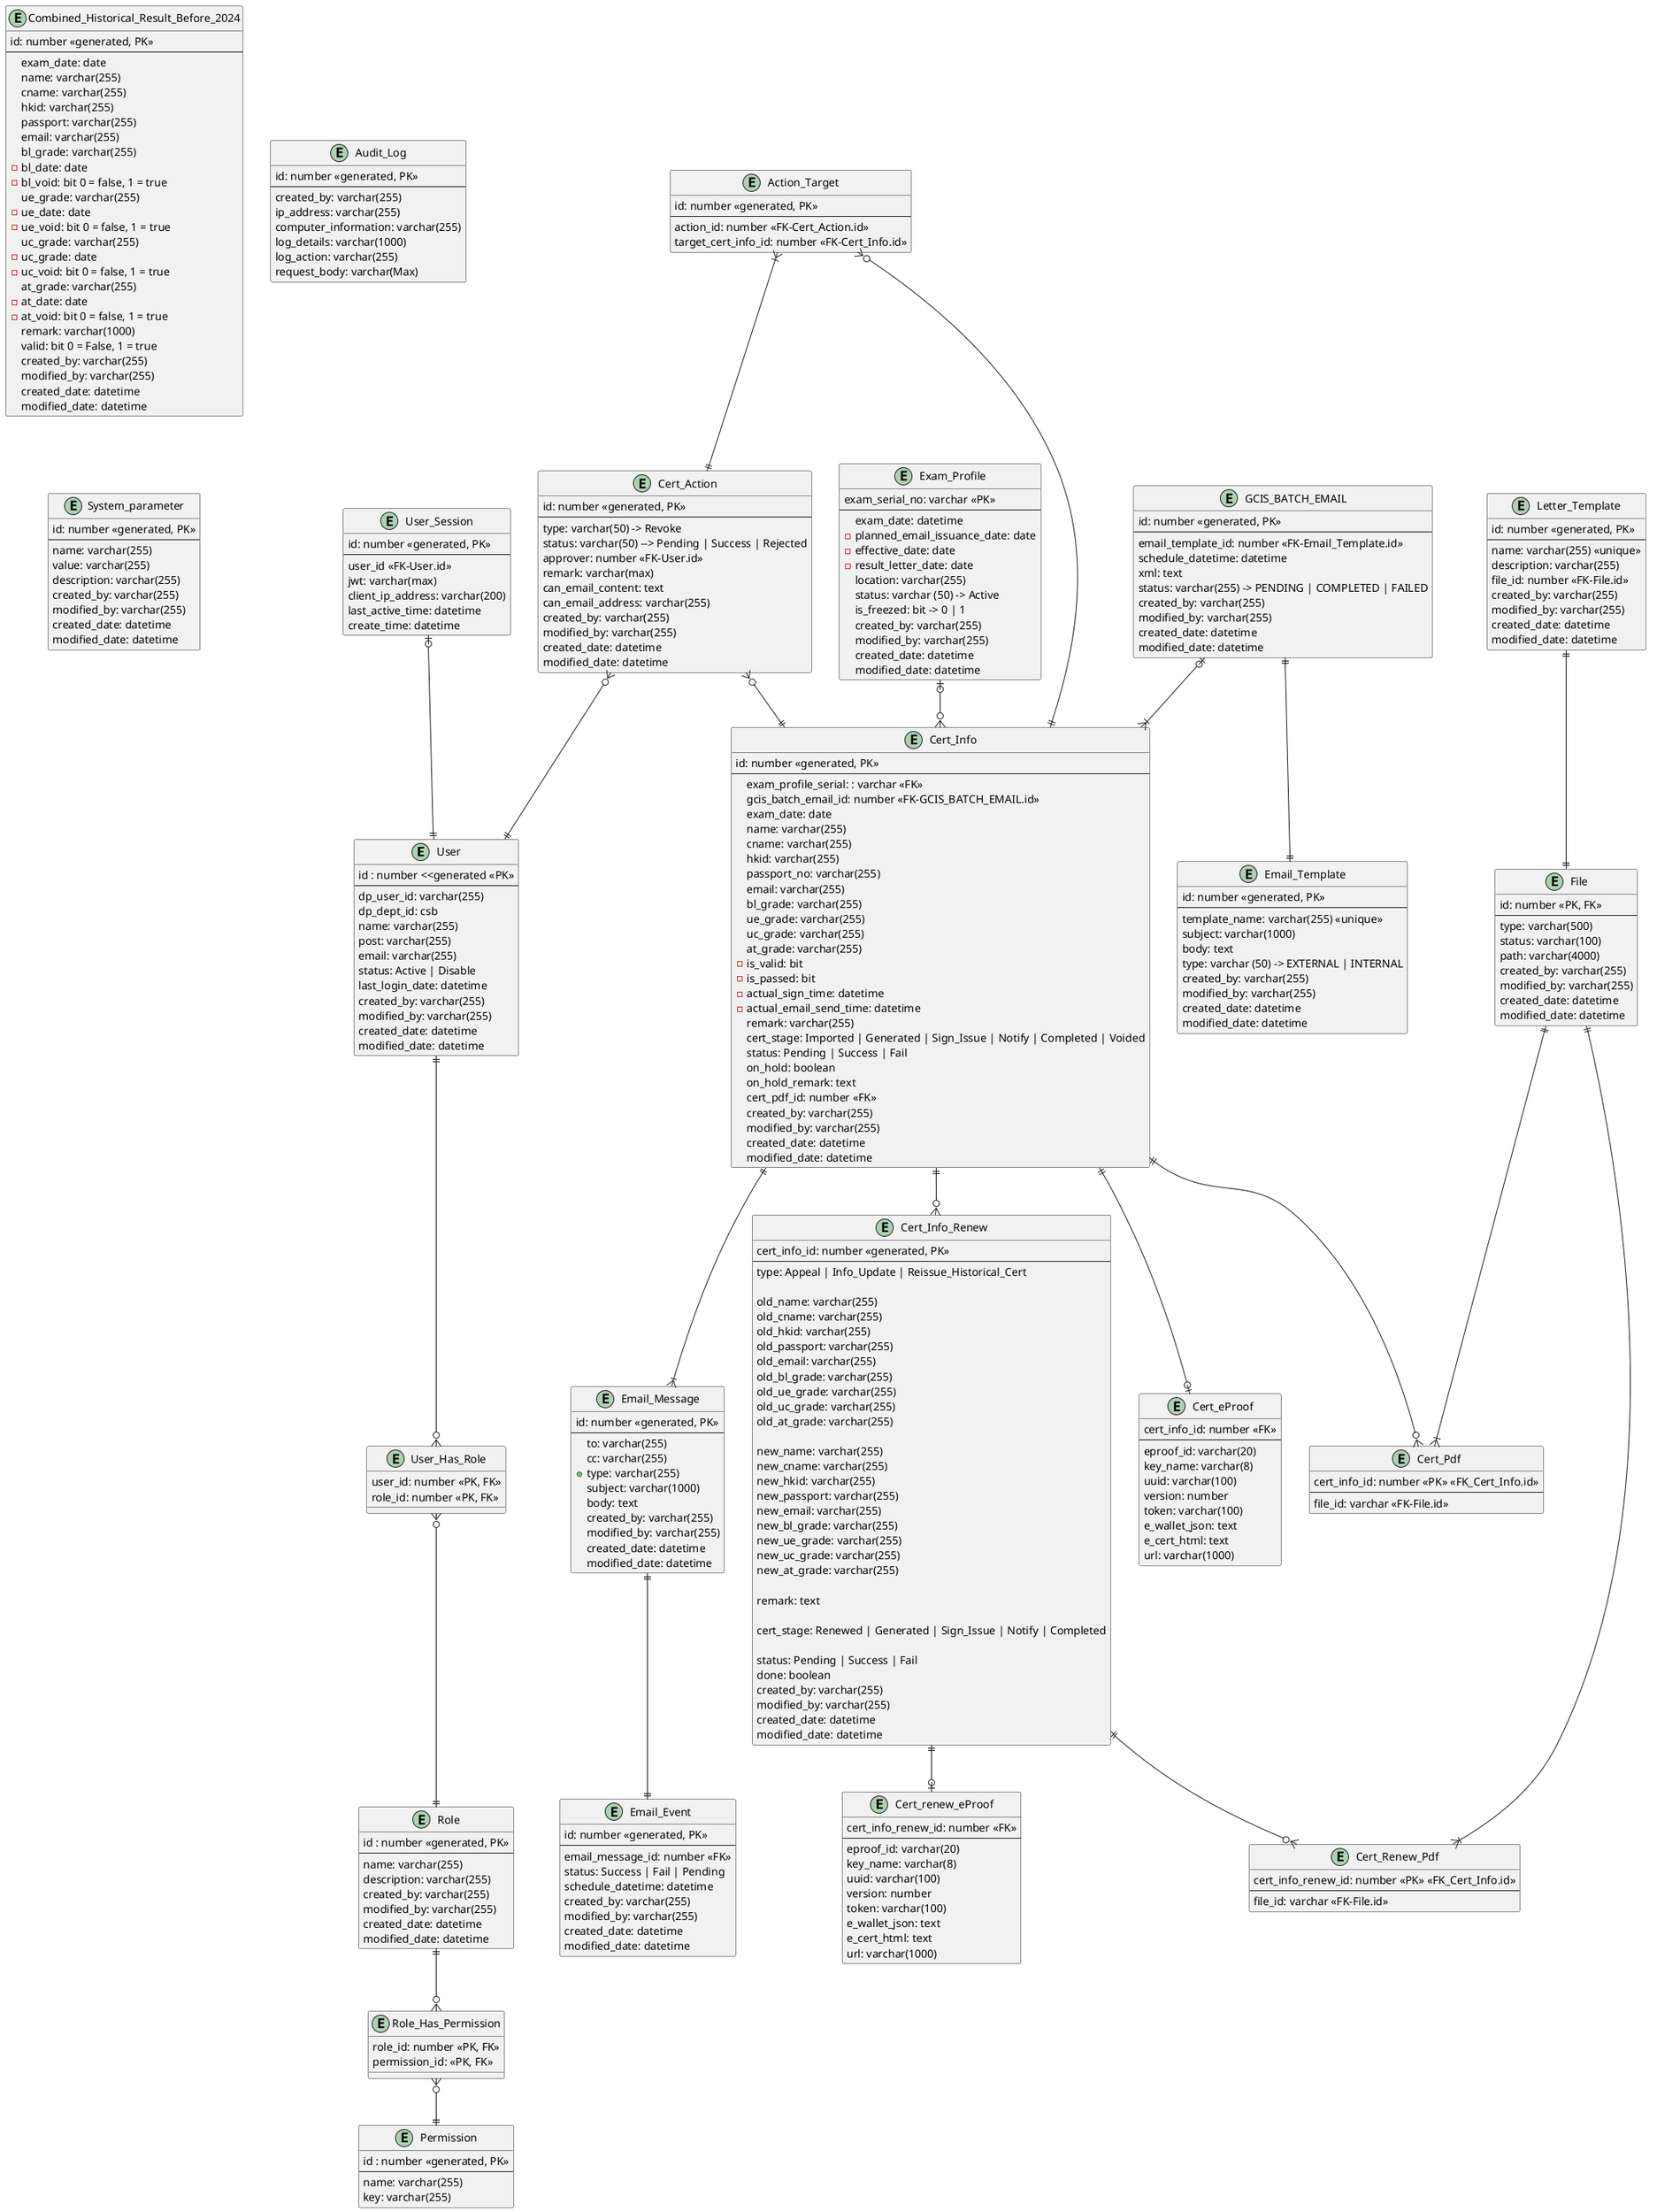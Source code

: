 @startuml

entity "User" as user {
  id : number <<generated <<PK>>
  --
  dp_user_id: varchar(255)
  dp_dept_id: csb
  name: varchar(255)
  post: varchar(255)
  email: varchar(255)
  status: Active | Disable
  last_login_date: datetime
  created_by: varchar(255)
  modified_by: varchar(255)
  created_date: datetime
  modified_date: datetime
}

entity "Role" as role {
  id : number <<generated, PK>>
  --
  name: varchar(255)
  description: varchar(255)
  created_by: varchar(255)
  modified_by: varchar(255)
  created_date: datetime
  modified_date: datetime
}

entity "Permission" as permission {
  id : number <<generated, PK>>
  --
  name: varchar(255)
  key: varchar(255)
}

entity "User_Has_Role" as user_has_role {
  user_id: number <<PK, FK>>
  role_id: number <<PK, FK>>
}

entity "Role_Has_Permission" as role_has_permission {
  role_id: number <<PK, FK>>
  permission_id: <<PK, FK>>
}




entity "Exam_Profile" as exam_profile {
  exam_serial_no: varchar <<PK>>
  --
  exam_date: datetime
 - planned_email_issuance_date: date
 - effective_date: date
 - result_letter_date: date
  location: varchar(255)
  status: varchar (50) -> Active
  is_freezed: bit -> 0 | 1
  created_by: varchar(255)
  modified_by: varchar(255)
  created_date: datetime
  modified_date: datetime
}

entity "Email_Template" as email_template {
  id: number <<generated, PK>>
  --
  template_name: varchar(255) <<unique>>
  subject: varchar(1000)
  body: text
  type: varchar (50) -> EXTERNAL | INTERNAL
  created_by: varchar(255)
  modified_by: varchar(255)
  created_date: datetime
  modified_date: datetime
}

entity "GCIS_BATCH_EMAIL" as gcis_batch_email {
    id: number <<generated, PK>>
    --
    email_template_id: number <<FK-Email_Template.id>>
    schedule_datetime: datetime
    xml: text
    status: varchar(255) -> PENDING | COMPLETED | FAILED
    created_by: varchar(255)
    modified_by: varchar(255)
    created_date: datetime
    modified_date: datetime
}

entity "Letter_Template" as letter_template {
  id: number <<generated, PK>>
  --
  name: varchar(255) <<unique>>
  description: varchar(255)
  file_id: number <<FK-File.id>>
  created_by: varchar(255)
  modified_by: varchar(255)
  created_date: datetime
  modified_date: datetime
}

entity "Cert_eProof" as cert_eproof {
  cert_info_id: number <<FK>>
  --
  eproof_id: varchar(20)
  key_name: varchar(8)
  uuid: varchar(100)
  version: number
  token: varchar(100)
  e_wallet_json: text
  e_cert_html: text
  url: varchar(1000)
}

entity "Cert_Pdf" as cert_pdf {
  cert_info_id: number <<PK>> <<FK_Cert_Info.id>>
  --
  file_id: varchar <<FK-File.id>>
}

entity "Cert_Renew_Pdf" as cert_renew_pdf {
  cert_info_renew_id: number <<PK>> <<FK_Cert_Info.id>>
  --
  file_id: varchar <<FK-File.id>>
}

entity "Cert_renew_eProof" as cert_renew_eproof {
  cert_info_renew_id: number <<FK>>
  --
  eproof_id: varchar(20)
  key_name: varchar(8)
  uuid: varchar(100)
  version: number
  token: varchar(100)
  e_wallet_json: text
  e_cert_html: text
  url: varchar(1000)
}

entity "File" as file {
  id: number <<PK, FK>>
  --
  type: varchar(500)
  status: varchar(100)
  path: varchar(4000)
  created_by: varchar(255)
  modified_by: varchar(255)
  created_date: datetime
  modified_date: datetime
}

entity "Cert_Info" as cert_info {
    id: number <<generated, PK>>
    --
    exam_profile_serial: : varchar <<FK>>
    gcis_batch_email_id: number <<FK-GCIS_BATCH_EMAIL.id>>
    exam_date: date
    name: varchar(255)
    cname: varchar(255)
    hkid: varchar(255)
    passport_no: varchar(255)
    email: varchar(255)
    bl_grade: varchar(255)
    ue_grade: varchar(255)
    uc_grade: varchar(255)
    at_grade: varchar(255)
    - is_valid: bit
    - is_passed: bit
    - actual_sign_time: datetime
    - actual_email_send_time: datetime
    remark: varchar(255)
    cert_stage: Imported | Generated | Sign_Issue | Notify | Completed | Voided
    status: Pending | Success | Fail
    on_hold: boolean
    on_hold_remark: text
    cert_pdf_id: number <<FK>>
    created_by: varchar(255)
    modified_by: varchar(255)
    created_date: datetime
    modified_date: datetime
}

entity "Cert_Info_Renew" as cert_info_renew {
    cert_info_id: number <<generated, PK>>
    --
    type: Appeal | Info_Update | Reissue_Historical_Cert

    old_name: varchar(255)
    old_cname: varchar(255)
    old_hkid: varchar(255)
    old_passport: varchar(255)
    old_email: varchar(255)
    old_bl_grade: varchar(255)
    old_ue_grade: varchar(255)
    old_uc_grade: varchar(255)
    old_at_grade: varchar(255)

    new_name: varchar(255)
    new_cname: varchar(255)
    new_hkid: varchar(255)
    new_passport: varchar(255)
    new_email: varchar(255)
    new_bl_grade: varchar(255)
    new_ue_grade: varchar(255)
    new_uc_grade: varchar(255)
    new_at_grade: varchar(255)

    remark: text

    cert_stage: Renewed | Generated | Sign_Issue | Notify | Completed

    status: Pending | Success | Fail
    done: boolean
    created_by: varchar(255)
    modified_by: varchar(255)
    created_date: datetime
    modified_date: datetime
}

entity "Cert_Action" as cert_action{
    id: number <<generated, PK>>
    --
    type: varchar(50) -> Revoke
    status: varchar(50) --> Pending | Success | Rejected
    approver: number <<FK-User.id>>
    remark: varchar(max)
    can_email_content: text
    can_email_address: varchar(255)
    created_by: varchar(255)
    modified_by: varchar(255)
    created_date: datetime
    modified_date: datetime
}

entity "Action_Target" as action_target{
    id: number <<generated, PK>>
    --
    action_id: number <<FK-Cert_Action.id>>
    target_cert_info_id: number <<FK-Cert_Info.id>>
}

entity "Combined_Historical_Result_Before_2024" as combined_historical_result_before_2024 {
    id: number <<generated, PK>>
    --
    exam_date: date
    name: varchar(255)
    cname: varchar(255)
    hkid: varchar(255)
    passport: varchar(255)
    email: varchar(255)
    bl_grade: varchar(255)
    - bl_date: date
    - bl_void: bit 0 = false, 1 = true
    ue_grade: varchar(255)
    - ue_date: date
    - ue_void: bit 0 = false, 1 = true
    uc_grade: varchar(255)
    - uc_grade: date
    - uc_void: bit 0 = false, 1 = true
    at_grade: varchar(255)
    - at_date: date
    - at_void: bit 0 = false, 1 = true
    remark: varchar(1000)
    valid: bit 0 = False, 1 = true
    created_by: varchar(255)
    modified_by: varchar(255)
    created_date: datetime
    modified_date: datetime
}

entity "Email_Message" as email_message {
  id: number <<generated, PK>>
  --
  to: varchar(255)
  cc: varchar(255)
  + type: varchar(255)
  subject: varchar(1000)
  body: text
  created_by: varchar(255)
  modified_by: varchar(255)
  created_date: datetime
  modified_date: datetime
}
entity "Email_Event" as email_event {
  id: number <<generated, PK>>
  --
  email_message_id: number <<FK>>
  status: Success | Fail | Pending
  schedule_datetime: datetime
  created_by: varchar(255)
  modified_by: varchar(255)
  created_date: datetime
  modified_date: datetime
}

entity "Audit_Log" as audit_log {
  id: number <<generated, PK>>
  --
  created_by: varchar(255)
  ip_address: varchar(255)
  computer_information: varchar(255)
  log_details: varchar(1000)
  log_action: varchar(255)
  request_body: varchar(Max)
}

entity "System_parameter" as system_parameter {
  id: number <<generated, PK>>
  --
  name: varchar(255)
  value: varchar(255)
  description: varchar(255)
  created_by: varchar(255)
  modified_by: varchar(255)
  created_date: datetime
  modified_date: datetime
}

entity "User_Session" as user_session {
    id: number <<generated, PK>>
    --
    user_id <<FK-User.id>>
    jwt: varchar(max)
    client_ip_address: varchar(200)
    last_active_time: datetime
    create_time: datetime
}


user ||--o{ user_has_role
exam_profile |o--o{ cert_info

user_has_role }o--|| role
role ||--o{ role_has_permission
role_has_permission }o--|| permission
cert_info ||--o{ cert_info_renew
cert_info ||--o| cert_eproof
email_message ||--|| email_event

cert_action }o--|| cert_info
cert_action }o--|| user

action_target }o--|| cert_info
action_target }|--|| cert_action

user_session |o--|| user

cert_info ||--|{ email_message


cert_info ||--o{ cert_pdf
file ||--|{ cert_pdf

file ||--|{ cert_renew_pdf
cert_info_renew ||--o{ cert_renew_pdf
cert_info_renew ||--o| cert_renew_eproof

gcis_batch_email ||--|| email_template
gcis_batch_email |o--|{ cert_info

letter_template ||--|| file


@enduml